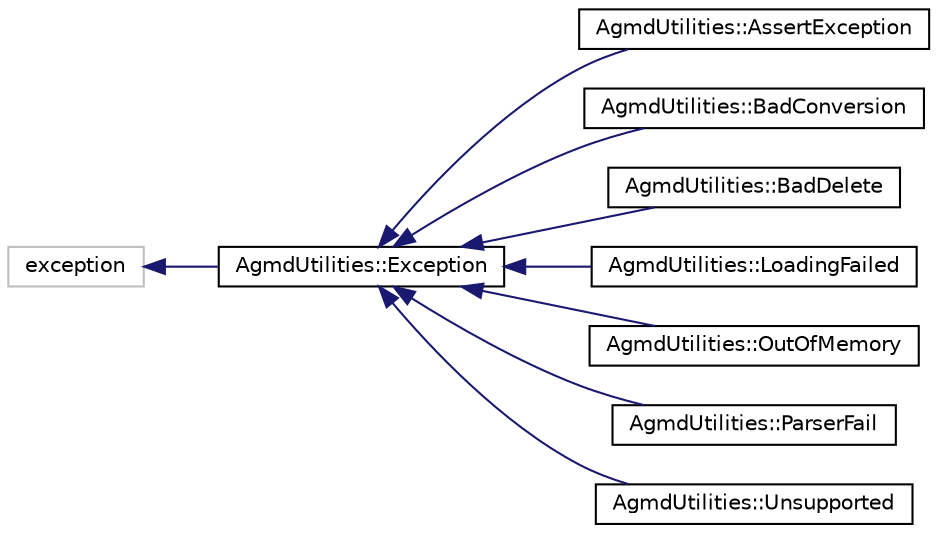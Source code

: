 digraph "Graphical Class Hierarchy"
{
  edge [fontname="Helvetica",fontsize="10",labelfontname="Helvetica",labelfontsize="10"];
  node [fontname="Helvetica",fontsize="10",shape=record];
  rankdir="LR";
  Node1 [label="exception",height=0.2,width=0.4,color="grey75", fillcolor="white", style="filled"];
  Node1 -> Node2 [dir="back",color="midnightblue",fontsize="10",style="solid",fontname="Helvetica"];
  Node2 [label="AgmdUtilities::Exception",height=0.2,width=0.4,color="black", fillcolor="white", style="filled",URL="$class_agmd_utilities_1_1_exception.html"];
  Node2 -> Node3 [dir="back",color="midnightblue",fontsize="10",style="solid",fontname="Helvetica"];
  Node3 [label="AgmdUtilities::AssertException",height=0.2,width=0.4,color="black", fillcolor="white", style="filled",URL="$struct_agmd_utilities_1_1_assert_exception.html"];
  Node2 -> Node4 [dir="back",color="midnightblue",fontsize="10",style="solid",fontname="Helvetica"];
  Node4 [label="AgmdUtilities::BadConversion",height=0.2,width=0.4,color="black", fillcolor="white", style="filled",URL="$struct_agmd_utilities_1_1_bad_conversion.html"];
  Node2 -> Node5 [dir="back",color="midnightblue",fontsize="10",style="solid",fontname="Helvetica"];
  Node5 [label="AgmdUtilities::BadDelete",height=0.2,width=0.4,color="black", fillcolor="white", style="filled",URL="$struct_agmd_utilities_1_1_bad_delete.html"];
  Node2 -> Node6 [dir="back",color="midnightblue",fontsize="10",style="solid",fontname="Helvetica"];
  Node6 [label="AgmdUtilities::LoadingFailed",height=0.2,width=0.4,color="black", fillcolor="white", style="filled",URL="$struct_agmd_utilities_1_1_loading_failed.html"];
  Node2 -> Node7 [dir="back",color="midnightblue",fontsize="10",style="solid",fontname="Helvetica"];
  Node7 [label="AgmdUtilities::OutOfMemory",height=0.2,width=0.4,color="black", fillcolor="white", style="filled",URL="$struct_agmd_utilities_1_1_out_of_memory.html"];
  Node2 -> Node8 [dir="back",color="midnightblue",fontsize="10",style="solid",fontname="Helvetica"];
  Node8 [label="AgmdUtilities::ParserFail",height=0.2,width=0.4,color="black", fillcolor="white", style="filled",URL="$struct_agmd_utilities_1_1_parser_fail.html"];
  Node2 -> Node9 [dir="back",color="midnightblue",fontsize="10",style="solid",fontname="Helvetica"];
  Node9 [label="AgmdUtilities::Unsupported",height=0.2,width=0.4,color="black", fillcolor="white", style="filled",URL="$struct_agmd_utilities_1_1_unsupported.html"];
}
